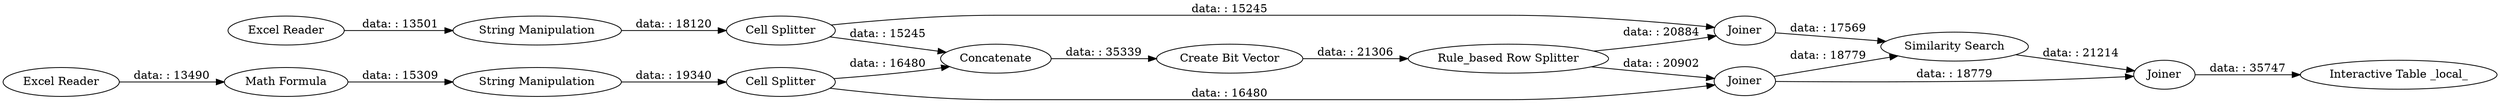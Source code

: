 digraph {
	"2907203470254786331_1" [label="Excel Reader"]
	"2907203470254786331_13" [label=Joiner]
	"2907203470254786331_7" [label="Create Bit Vector"]
	"2907203470254786331_5" [label="String Manipulation"]
	"2907203470254786331_4" [label="Cell Splitter"]
	"2907203470254786331_2" [label="Excel Reader"]
	"2907203470254786331_9" [label="Similarity Search"]
	"2907203470254786331_16" [label="Interactive Table _local_"]
	"2907203470254786331_17" [label="Math Formula"]
	"2907203470254786331_14" [label=Joiner]
	"2907203470254786331_12" [label="Rule_based Row Splitter"]
	"2907203470254786331_10" [label=Joiner]
	"2907203470254786331_6" [label="Cell Splitter"]
	"2907203470254786331_15" [label="String Manipulation"]
	"2907203470254786331_11" [label=Concatenate]
	"2907203470254786331_4" -> "2907203470254786331_10" [label="data: : 15245"]
	"2907203470254786331_14" -> "2907203470254786331_16" [label="data: : 35747"]
	"2907203470254786331_7" -> "2907203470254786331_12" [label="data: : 21306"]
	"2907203470254786331_5" -> "2907203470254786331_6" [label="data: : 19340"]
	"2907203470254786331_12" -> "2907203470254786331_13" [label="data: : 20902"]
	"2907203470254786331_6" -> "2907203470254786331_13" [label="data: : 16480"]
	"2907203470254786331_10" -> "2907203470254786331_9" [label="data: : 17569"]
	"2907203470254786331_17" -> "2907203470254786331_5" [label="data: : 15309"]
	"2907203470254786331_2" -> "2907203470254786331_17" [label="data: : 13490"]
	"2907203470254786331_9" -> "2907203470254786331_14" [label="data: : 21214"]
	"2907203470254786331_13" -> "2907203470254786331_14" [label="data: : 18779"]
	"2907203470254786331_15" -> "2907203470254786331_4" [label="data: : 18120"]
	"2907203470254786331_1" -> "2907203470254786331_15" [label="data: : 13501"]
	"2907203470254786331_4" -> "2907203470254786331_11" [label="data: : 15245"]
	"2907203470254786331_13" -> "2907203470254786331_9" [label="data: : 18779"]
	"2907203470254786331_12" -> "2907203470254786331_10" [label="data: : 20884"]
	"2907203470254786331_11" -> "2907203470254786331_7" [label="data: : 35339"]
	"2907203470254786331_6" -> "2907203470254786331_11" [label="data: : 16480"]
	rankdir=LR
}
